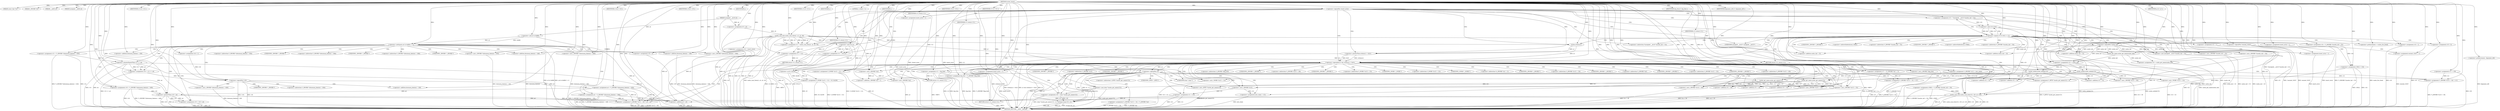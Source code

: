 digraph cache_insert {  
"1000119" [label = "(METHOD,cache_insert)" ]
"1000481" [label = "(METHOD_RETURN,__int64 __fastcall)" ]
"1000120" [label = "(PARAM,const char *a1)" ]
"1000121" [label = "(PARAM,_DWORD *a2)" ]
"1000122" [label = "(PARAM,__int64 a3)" ]
"1000123" [label = "(PARAM,unsigned __int64 a4)" ]
"1000124" [label = "(PARAM,unsigned __int16 a5)" ]
"1000144" [label = "(<operator>.assignment,v9 = a5)" ]
"1000148" [label = "(<operator>.notEquals,(a5 & 0x980) != 0)" ]
"1000149" [label = "(<operator>.and,a5 & 0x980)" ]
"1000154" [label = "(<operator>.assignment,v15 = *(_QWORD *)(dnsmasq_daemon + 456))" ]
"1000157" [label = "(<operator>.cast,(_QWORD *)(dnsmasq_daemon + 456))" ]
"1000159" [label = "(<operator>.addition,dnsmasq_daemon + 456)" ]
"1000163" [label = "(IDENTIFIER,v15,if ( v15 ))" ]
"1000164" [label = "(<operator>.assignment,v16 = v15 >= a4)" ]
"1000166" [label = "(<operator>.greaterEqualsThan,v15 >= a4)" ]
"1000170" [label = "(<operator>.assignment,v16 = 1)" ]
"1000174" [label = "(<operator>.logicalNot,!v16)" ]
"1000176" [label = "(<operator>.assignment,a4 = *(_QWORD *)(dnsmasq_daemon + 456))" ]
"1000179" [label = "(<operator>.cast,(_QWORD *)(dnsmasq_daemon + 456))" ]
"1000181" [label = "(<operator>.addition,dnsmasq_daemon + 456)" ]
"1000184" [label = "(<operator>.assignment,v18 = *(_QWORD *)(dnsmasq_daemon + 448))" ]
"1000187" [label = "(<operator>.cast,(_QWORD *)(dnsmasq_daemon + 448))" ]
"1000189" [label = "(<operator>.addition,dnsmasq_daemon + 448)" ]
"1000193" [label = "(IDENTIFIER,v18,if ( v18 ))" ]
"1000194" [label = "(<operator>.assignment,v19 = v18 > a4)" ]
"1000196" [label = "(<operator>.greaterThan,v18 > a4)" ]
"1000200" [label = "(<operator>.assignment,v19 = 0)" ]
"1000204" [label = "(IDENTIFIER,v19,if ( v19 ))" ]
"1000205" [label = "(<operator>.assignment,a4 = *(_QWORD *)(dnsmasq_daemon + 448))" ]
"1000208" [label = "(<operator>.cast,(_QWORD *)(dnsmasq_daemon + 448))" ]
"1000210" [label = "(<operator>.addition,dnsmasq_daemon + 448)" ]
"1000213" [label = "(<operator>.assignment,v10 = insert_error)" ]
"1000216" [label = "(IDENTIFIER,L,)" ]
"1000218" [label = "(<operator>.logicalNot,!insert_error)" ]
"1000221" [label = "(<operator>.assignment,v12 = cache_scan_free(a1, a2, a3, v9))" ]
"1000223" [label = "(cache_scan_free,cache_scan_free(a1, a2, a3, v9))" ]
"1000228" [label = "(<operator>.assignment,v11 = v12)" ]
"1000232" [label = "(IDENTIFIER,v12,if ( v12 ))" ]
"1000235" [label = "(<operator>.assignment,insert_error = 1)" ]
"1000238" [label = "(IDENTIFIER,L,)" ]
"1000239" [label = "(RETURN,return v11;,return v11;)" ]
"1000240" [label = "(IDENTIFIER,v11,return v11;)" ]
"1000241" [label = "(<operator>.assignment,v21 = v9 & 4)" ]
"1000243" [label = "(<operator>.and,v9 & 4)" ]
"1000247" [label = "(LITERAL,1,while ( 1 ))" ]
"1000249" [label = "(<operator>.assignment,v22 = cache_tail)" ]
"1000253" [label = "(<operator>.logicalNot,!cache_tail)" ]
"1000256" [label = "(<operator>.assignment,insert_error = 1)" ]
"1000259" [label = "(IDENTIFIER,L,)" ]
"1000260" [label = "(<operator>.assignment,v23 = *(unsigned __int16 *)(cache_tail + 52))" ]
"1000263" [label = "(<operator>.cast,(unsigned __int16 *)(cache_tail + 52))" ]
"1000265" [label = "(<operator>.addition,cache_tail + 52)" ]
"1000269" [label = "(<operator>.equals,(v23 & 0xC) == 0)" ]
"1000270" [label = "(<operator>.and,v23 & 0xC)" ]
"1000276" [label = "(IDENTIFIER,v10,if ( v10 ))" ]
"1000279" [label = "(<operator>.logicalNot,!warned_10207)" ]
"1000282" [label = "(<operator>.assignment,warned_10207 = 1)" ]
"1000285" [label = "(<operator>.assignment,insert_error = 1)" ]
"1000288" [label = "(RETURN,return v11;,return v11;)" ]
"1000289" [label = "(IDENTIFIER,v11,return v11;)" ]
"1000291" [label = "(IDENTIFIER,v21,if ( v21 ))" ]
"1000293" [label = "(<operator>.assignment,v24 = *(_QWORD *)(cache_tail + 32))" ]
"1000296" [label = "(<operator>.cast,(_QWORD *)(cache_tail + 32))" ]
"1000298" [label = "(<operator>.addition,cache_tail + 32)" ]
"1000301" [label = "(<operator>.assignment,v29[0] = *(_QWORD *)(cache_tail + 24))" ]
"1000306" [label = "(<operator>.cast,(_QWORD *)(cache_tail + 24))" ]
"1000308" [label = "(<operator>.addition,cache_tail + 24)" ]
"1000311" [label = "(<operator>.assignment,v29[1] = v24)" ]
"1000316" [label = "(<operator>.assignment,v25 = cache_get_name(cache_tail))" ]
"1000318" [label = "(cache_get_name,cache_get_name(cache_tail))" ]
"1000320" [label = "(cache_scan_free,cache_scan_free(v25, v29, a3, v23))" ]
"1000325" [label = "(<operator>.preIncrement,++cache_live_freed)" ]
"1000327" [label = "(<operator>.assignment,v10 = 1)" ]
"1000332" [label = "(<operator>.assignment,v10 = 0)" ]
"1000335" [label = "(<operator>.assignment,v21 = 1)" ]
"1000339" [label = "(<operator>.logicalAnd,a1 && strlen(a1) > 0x31)" ]
"1000341" [label = "(<operator>.greaterThan,strlen(a1) > 0x31)" ]
"1000342" [label = "(strlen,strlen(a1))" ]
"1000346" [label = "(<operator>.assignment,v11 = big_free)" ]
"1000350" [label = "(IDENTIFIER,big_free,if ( big_free ))" ]
"1000352" [label = "(<operator>.assignment,big_free = *(_QWORD *)big_free)" ]
"1000355" [label = "(<operator>.cast,(_QWORD *)big_free)" ]
"1000361" [label = "(<operator>.assignment,insert_error = 1)" ]
"1000364" [label = "(RETURN,return v11;,return v11;)" ]
"1000365" [label = "(IDENTIFIER,v11,return v11;)" ]
"1000366" [label = "(<operator>.assignment,v11 = v28)" ]
"1000370" [label = "(IDENTIFIER,bignames_left,if ( bignames_left ))" ]
"1000371" [label = "(<operator>.preDecrement,--bignames_left)" ]
"1000373" [label = "(cache_unlink,cache_unlink(v22))" ]
"1000375" [label = "(<operator>.assignment,*(_QWORD *)(v22 + 56) = v11)" ]
"1000377" [label = "(<operator>.cast,(_QWORD *)(v22 + 56))" ]
"1000379" [label = "(<operator>.addition,v22 + 56)" ]
"1000383" [label = "(<operator>.assignment,*(_WORD *)(v22 + 52) = v9 | 0x200)" ]
"1000385" [label = "(<operator>.cast,(_WORD *)(v22 + 52))" ]
"1000387" [label = "(<operator>.addition,v22 + 52)" ]
"1000390" [label = "(<operator>.or,v9 | 0x200)" ]
"1000395" [label = "(cache_unlink,cache_unlink(v22))" ]
"1000397" [label = "(<operator>.assignment,*(_WORD *)(v22 + 52) = v9)" ]
"1000399" [label = "(<operator>.cast,(_WORD *)(v22 + 52))" ]
"1000401" [label = "(<operator>.addition,v22 + 52)" ]
"1000406" [label = "(<operator>.logicalNot,!a1)" ]
"1000409" [label = "(<operator>.assignment,*(_BYTE *)cache_get_name(v22) = 0)" ]
"1000411" [label = "(<operator>.cast,(_BYTE *)cache_get_name(v22))" ]
"1000413" [label = "(cache_get_name,cache_get_name(v22))" ]
"1000417" [label = "(<operator>.assignment,v26 = (char *)cache_get_name(v22))" ]
"1000419" [label = "(<operator>.cast,(char *)cache_get_name(v22))" ]
"1000421" [label = "(cache_get_name,cache_get_name(v22))" ]
"1000423" [label = "(strcpy,strcpy(v26, a1))" ]
"1000428" [label = "(IDENTIFIER,a2,if ( a2 ))" ]
"1000430" [label = "(<operator>.assignment,v27 = *((_QWORD *)a2 + 1))" ]
"1000433" [label = "(<operator>.addition,(_QWORD *)a2 + 1)" ]
"1000434" [label = "(<operator>.cast,(_QWORD *)a2)" ]
"1000438" [label = "(<operator>.assignment,*(_QWORD *)(v22 + 24) = *(_QWORD *)a2)" ]
"1000440" [label = "(<operator>.cast,(_QWORD *)(v22 + 24))" ]
"1000442" [label = "(<operator>.addition,v22 + 24)" ]
"1000446" [label = "(<operator>.cast,(_QWORD *)a2)" ]
"1000449" [label = "(<operator>.assignment,*(_QWORD *)(v22 + 32) = v27)" ]
"1000451" [label = "(<operator>.cast,(_QWORD *)(v22 + 32))" ]
"1000453" [label = "(<operator>.addition,v22 + 32)" ]
"1000457" [label = "(<operator>.assignment,*(_QWORD *)(v22 + 40) = a4 + a3)" ]
"1000459" [label = "(<operator>.cast,(_QWORD *)(v22 + 40))" ]
"1000461" [label = "(<operator>.addition,v22 + 40)" ]
"1000464" [label = "(<operator>.addition,a4 + a3)" ]
"1000467" [label = "(<operator>.assignment,*(_QWORD *)v22 = new_chain)" ]
"1000469" [label = "(<operator>.cast,(_QWORD *)v22)" ]
"1000473" [label = "(<operator>.assignment,new_chain = v22)" ]
"1000476" [label = "(<operator>.assignment,v11 = v22)" ]
"1000479" [label = "(RETURN,return v11;,return v11;)" ]
"1000480" [label = "(IDENTIFIER,v11,return v11;)" ]
"1000156" [label = "(<operator>.indirection,*(_QWORD *)(dnsmasq_daemon + 456))" ]
"1000158" [label = "(UNKNOWN,_QWORD *,_QWORD *)" ]
"1000178" [label = "(<operator>.indirection,*(_QWORD *)(dnsmasq_daemon + 456))" ]
"1000180" [label = "(UNKNOWN,_QWORD *,_QWORD *)" ]
"1000186" [label = "(<operator>.indirection,*(_QWORD *)(dnsmasq_daemon + 448))" ]
"1000188" [label = "(UNKNOWN,_QWORD *,_QWORD *)" ]
"1000207" [label = "(<operator>.indirection,*(_QWORD *)(dnsmasq_daemon + 448))" ]
"1000209" [label = "(UNKNOWN,_QWORD *,_QWORD *)" ]
"1000262" [label = "(<operator>.indirection,*(unsigned __int16 *)(cache_tail + 52))" ]
"1000264" [label = "(UNKNOWN,unsigned __int16 *,unsigned __int16 *)" ]
"1000295" [label = "(<operator>.indirection,*(_QWORD *)(cache_tail + 32))" ]
"1000297" [label = "(UNKNOWN,_QWORD *,_QWORD *)" ]
"1000302" [label = "(<operator>.indirectIndexAccess,v29[0])" ]
"1000305" [label = "(<operator>.indirection,*(_QWORD *)(cache_tail + 24))" ]
"1000307" [label = "(UNKNOWN,_QWORD *,_QWORD *)" ]
"1000312" [label = "(<operator>.indirectIndexAccess,v29[1])" ]
"1000354" [label = "(<operator>.indirection,*(_QWORD *)big_free)" ]
"1000356" [label = "(UNKNOWN,_QWORD *,_QWORD *)" ]
"1000376" [label = "(<operator>.indirection,*(_QWORD *)(v22 + 56))" ]
"1000378" [label = "(UNKNOWN,_QWORD *,_QWORD *)" ]
"1000384" [label = "(<operator>.indirection,*(_WORD *)(v22 + 52))" ]
"1000386" [label = "(UNKNOWN,_WORD *,_WORD *)" ]
"1000398" [label = "(<operator>.indirection,*(_WORD *)(v22 + 52))" ]
"1000400" [label = "(UNKNOWN,_WORD *,_WORD *)" ]
"1000410" [label = "(<operator>.indirection,*(_BYTE *)cache_get_name(v22))" ]
"1000412" [label = "(UNKNOWN,_BYTE *,_BYTE *)" ]
"1000420" [label = "(UNKNOWN,char *,char *)" ]
"1000432" [label = "(<operator>.indirection,*((_QWORD *)a2 + 1))" ]
"1000435" [label = "(UNKNOWN,_QWORD *,_QWORD *)" ]
"1000439" [label = "(<operator>.indirection,*(_QWORD *)(v22 + 24))" ]
"1000441" [label = "(UNKNOWN,_QWORD *,_QWORD *)" ]
"1000445" [label = "(<operator>.indirection,*(_QWORD *)a2)" ]
"1000447" [label = "(UNKNOWN,_QWORD *,_QWORD *)" ]
"1000450" [label = "(<operator>.indirection,*(_QWORD *)(v22 + 32))" ]
"1000452" [label = "(UNKNOWN,_QWORD *,_QWORD *)" ]
"1000458" [label = "(<operator>.indirection,*(_QWORD *)(v22 + 40))" ]
"1000460" [label = "(UNKNOWN,_QWORD *,_QWORD *)" ]
"1000468" [label = "(<operator>.indirection,*(_QWORD *)v22)" ]
"1000470" [label = "(UNKNOWN,_QWORD *,_QWORD *)" ]
  "1000479" -> "1000481"  [ label = "DDG: <RET>"] 
  "1000364" -> "1000481"  [ label = "DDG: <RET>"] 
  "1000288" -> "1000481"  [ label = "DDG: <RET>"] 
  "1000239" -> "1000481"  [ label = "DDG: <RET>"] 
  "1000332" -> "1000481"  [ label = "DDG: v10"] 
  "1000457" -> "1000481"  [ label = "DDG: a4 + a3"] 
  "1000179" -> "1000481"  [ label = "DDG: dnsmasq_daemon + 456"] 
  "1000166" -> "1000481"  [ label = "DDG: v15"] 
  "1000476" -> "1000481"  [ label = "DDG: v11"] 
  "1000241" -> "1000481"  [ label = "DDG: v9 & 4"] 
  "1000218" -> "1000481"  [ label = "DDG: !insert_error"] 
  "1000423" -> "1000481"  [ label = "DDG: v26"] 
  "1000341" -> "1000481"  [ label = "DDG: strlen(a1)"] 
  "1000438" -> "1000481"  [ label = "DDG: *(_QWORD *)a2"] 
  "1000293" -> "1000481"  [ label = "DDG: *(_QWORD *)(cache_tail + 32)"] 
  "1000346" -> "1000481"  [ label = "DDG: big_free"] 
  "1000406" -> "1000481"  [ label = "DDG: a1"] 
  "1000320" -> "1000481"  [ label = "DDG: v29"] 
  "1000438" -> "1000481"  [ label = "DDG: *(_QWORD *)(v22 + 24)"] 
  "1000221" -> "1000481"  [ label = "DDG: cache_scan_free(a1, a2, a3, v9)"] 
  "1000476" -> "1000481"  [ label = "DDG: v22"] 
  "1000187" -> "1000481"  [ label = "DDG: dnsmasq_daemon + 448"] 
  "1000164" -> "1000481"  [ label = "DDG: v15 >= a4"] 
  "1000243" -> "1000481"  [ label = "DDG: v9"] 
  "1000352" -> "1000481"  [ label = "DDG: big_free"] 
  "1000318" -> "1000481"  [ label = "DDG: cache_tail"] 
  "1000174" -> "1000481"  [ label = "DDG: !v16"] 
  "1000320" -> "1000481"  [ label = "DDG: v25"] 
  "1000269" -> "1000481"  [ label = "DDG: (v23 & 0xC) == 0"] 
  "1000124" -> "1000481"  [ label = "DDG: a5"] 
  "1000467" -> "1000481"  [ label = "DDG: *(_QWORD *)v22"] 
  "1000263" -> "1000481"  [ label = "DDG: cache_tail + 52"] 
  "1000306" -> "1000481"  [ label = "DDG: cache_tail + 24"] 
  "1000176" -> "1000481"  [ label = "DDG: *(_QWORD *)(dnsmasq_daemon + 456)"] 
  "1000228" -> "1000481"  [ label = "DDG: v12"] 
  "1000210" -> "1000481"  [ label = "DDG: dnsmasq_daemon"] 
  "1000320" -> "1000481"  [ label = "DDG: a3"] 
  "1000399" -> "1000481"  [ label = "DDG: v22 + 52"] 
  "1000228" -> "1000481"  [ label = "DDG: v11"] 
  "1000406" -> "1000481"  [ label = "DDG: !a1"] 
  "1000446" -> "1000481"  [ label = "DDG: a2"] 
  "1000282" -> "1000481"  [ label = "DDG: warned_10207"] 
  "1000296" -> "1000481"  [ label = "DDG: cache_tail + 32"] 
  "1000375" -> "1000481"  [ label = "DDG: *(_QWORD *)(v22 + 56)"] 
  "1000320" -> "1000481"  [ label = "DDG: cache_scan_free(v25, v29, a3, v23)"] 
  "1000383" -> "1000481"  [ label = "DDG: *(_WORD *)(v22 + 52)"] 
  "1000440" -> "1000481"  [ label = "DDG: v22 + 24"] 
  "1000390" -> "1000481"  [ label = "DDG: v9"] 
  "1000464" -> "1000481"  [ label = "DDG: a4"] 
  "1000213" -> "1000481"  [ label = "DDG: v10"] 
  "1000269" -> "1000481"  [ label = "DDG: v23 & 0xC"] 
  "1000265" -> "1000481"  [ label = "DDG: cache_tail"] 
  "1000223" -> "1000481"  [ label = "DDG: v9"] 
  "1000223" -> "1000481"  [ label = "DDG: a3"] 
  "1000301" -> "1000481"  [ label = "DDG: v29[0]"] 
  "1000249" -> "1000481"  [ label = "DDG: v22"] 
  "1000385" -> "1000481"  [ label = "DDG: v22 + 52"] 
  "1000366" -> "1000481"  [ label = "DDG: v28"] 
  "1000339" -> "1000481"  [ label = "DDG: strlen(a1) > 0x31"] 
  "1000223" -> "1000481"  [ label = "DDG: a1"] 
  "1000149" -> "1000481"  [ label = "DDG: a5"] 
  "1000148" -> "1000481"  [ label = "DDG: a5 & 0x980"] 
  "1000451" -> "1000481"  [ label = "DDG: v22 + 32"] 
  "1000148" -> "1000481"  [ label = "DDG: (a5 & 0x980) != 0"] 
  "1000253" -> "1000481"  [ label = "DDG: !cache_tail"] 
  "1000235" -> "1000481"  [ label = "DDG: insert_error"] 
  "1000154" -> "1000481"  [ label = "DDG: v15"] 
  "1000417" -> "1000481"  [ label = "DDG: (char *)cache_get_name(v22)"] 
  "1000189" -> "1000481"  [ label = "DDG: dnsmasq_daemon"] 
  "1000409" -> "1000481"  [ label = "DDG: *(_BYTE *)cache_get_name(v22)"] 
  "1000270" -> "1000481"  [ label = "DDG: v23"] 
  "1000449" -> "1000481"  [ label = "DDG: *(_QWORD *)(v22 + 32)"] 
  "1000157" -> "1000481"  [ label = "DDG: dnsmasq_daemon + 456"] 
  "1000395" -> "1000481"  [ label = "DDG: cache_unlink(v22)"] 
  "1000184" -> "1000481"  [ label = "DDG: v18"] 
  "1000205" -> "1000481"  [ label = "DDG: *(_QWORD *)(dnsmasq_daemon + 448)"] 
  "1000279" -> "1000481"  [ label = "DDG: !warned_10207"] 
  "1000423" -> "1000481"  [ label = "DDG: a1"] 
  "1000377" -> "1000481"  [ label = "DDG: v22 + 56"] 
  "1000223" -> "1000481"  [ label = "DDG: a2"] 
  "1000285" -> "1000481"  [ label = "DDG: insert_error"] 
  "1000196" -> "1000481"  [ label = "DDG: a4"] 
  "1000371" -> "1000481"  [ label = "DDG: bignames_left"] 
  "1000256" -> "1000481"  [ label = "DDG: insert_error"] 
  "1000311" -> "1000481"  [ label = "DDG: v24"] 
  "1000397" -> "1000481"  [ label = "DDG: *(_WORD *)(v22 + 52)"] 
  "1000397" -> "1000481"  [ label = "DDG: v9"] 
  "1000423" -> "1000481"  [ label = "DDG: strcpy(v26, a1)"] 
  "1000279" -> "1000481"  [ label = "DDG: warned_10207"] 
  "1000154" -> "1000481"  [ label = "DDG: *(_QWORD *)(dnsmasq_daemon + 456)"] 
  "1000327" -> "1000481"  [ label = "DDG: v10"] 
  "1000335" -> "1000481"  [ label = "DDG: v21"] 
  "1000200" -> "1000481"  [ label = "DDG: v19"] 
  "1000205" -> "1000481"  [ label = "DDG: a4"] 
  "1000176" -> "1000481"  [ label = "DDG: a4"] 
  "1000241" -> "1000481"  [ label = "DDG: v21"] 
  "1000430" -> "1000481"  [ label = "DDG: *((_QWORD *)a2 + 1)"] 
  "1000194" -> "1000481"  [ label = "DDG: v18 > a4"] 
  "1000339" -> "1000481"  [ label = "DDG: a1 && strlen(a1) > 0x31"] 
  "1000352" -> "1000481"  [ label = "DDG: *(_QWORD *)big_free"] 
  "1000346" -> "1000481"  [ label = "DDG: v11"] 
  "1000144" -> "1000481"  [ label = "DDG: v9"] 
  "1000208" -> "1000481"  [ label = "DDG: dnsmasq_daemon + 448"] 
  "1000301" -> "1000481"  [ label = "DDG: *(_QWORD *)(cache_tail + 24)"] 
  "1000419" -> "1000481"  [ label = "DDG: cache_get_name(v22)"] 
  "1000339" -> "1000481"  [ label = "DDG: a1"] 
  "1000194" -> "1000481"  [ label = "DDG: v19"] 
  "1000316" -> "1000481"  [ label = "DDG: cache_get_name(cache_tail)"] 
  "1000411" -> "1000481"  [ label = "DDG: cache_get_name(v22)"] 
  "1000473" -> "1000481"  [ label = "DDG: new_chain"] 
  "1000464" -> "1000481"  [ label = "DDG: a3"] 
  "1000325" -> "1000481"  [ label = "DDG: cache_live_freed"] 
  "1000373" -> "1000481"  [ label = "DDG: cache_unlink(v22)"] 
  "1000196" -> "1000481"  [ label = "DDG: v18"] 
  "1000459" -> "1000481"  [ label = "DDG: v22 + 40"] 
  "1000174" -> "1000481"  [ label = "DDG: v16"] 
  "1000260" -> "1000481"  [ label = "DDG: *(unsigned __int16 *)(cache_tail + 52)"] 
  "1000320" -> "1000481"  [ label = "DDG: v23"] 
  "1000457" -> "1000481"  [ label = "DDG: *(_QWORD *)(v22 + 40)"] 
  "1000449" -> "1000481"  [ label = "DDG: v27"] 
  "1000311" -> "1000481"  [ label = "DDG: v29[1]"] 
  "1000166" -> "1000481"  [ label = "DDG: a4"] 
  "1000361" -> "1000481"  [ label = "DDG: insert_error"] 
  "1000383" -> "1000481"  [ label = "DDG: v9 | 0x200"] 
  "1000218" -> "1000481"  [ label = "DDG: insert_error"] 
  "1000184" -> "1000481"  [ label = "DDG: *(_QWORD *)(dnsmasq_daemon + 448)"] 
  "1000119" -> "1000120"  [ label = "DDG: "] 
  "1000119" -> "1000121"  [ label = "DDG: "] 
  "1000119" -> "1000122"  [ label = "DDG: "] 
  "1000119" -> "1000123"  [ label = "DDG: "] 
  "1000119" -> "1000124"  [ label = "DDG: "] 
  "1000124" -> "1000144"  [ label = "DDG: a5"] 
  "1000119" -> "1000144"  [ label = "DDG: "] 
  "1000149" -> "1000148"  [ label = "DDG: a5"] 
  "1000149" -> "1000148"  [ label = "DDG: 0x980"] 
  "1000124" -> "1000149"  [ label = "DDG: a5"] 
  "1000119" -> "1000149"  [ label = "DDG: "] 
  "1000119" -> "1000148"  [ label = "DDG: "] 
  "1000119" -> "1000154"  [ label = "DDG: "] 
  "1000119" -> "1000157"  [ label = "DDG: "] 
  "1000119" -> "1000159"  [ label = "DDG: "] 
  "1000119" -> "1000163"  [ label = "DDG: "] 
  "1000166" -> "1000164"  [ label = "DDG: v15"] 
  "1000166" -> "1000164"  [ label = "DDG: a4"] 
  "1000119" -> "1000164"  [ label = "DDG: "] 
  "1000154" -> "1000166"  [ label = "DDG: v15"] 
  "1000119" -> "1000166"  [ label = "DDG: "] 
  "1000119" -> "1000170"  [ label = "DDG: "] 
  "1000170" -> "1000174"  [ label = "DDG: v16"] 
  "1000164" -> "1000174"  [ label = "DDG: v16"] 
  "1000119" -> "1000174"  [ label = "DDG: "] 
  "1000119" -> "1000176"  [ label = "DDG: "] 
  "1000119" -> "1000179"  [ label = "DDG: "] 
  "1000119" -> "1000181"  [ label = "DDG: "] 
  "1000119" -> "1000184"  [ label = "DDG: "] 
  "1000119" -> "1000187"  [ label = "DDG: "] 
  "1000119" -> "1000189"  [ label = "DDG: "] 
  "1000119" -> "1000193"  [ label = "DDG: "] 
  "1000196" -> "1000194"  [ label = "DDG: v18"] 
  "1000196" -> "1000194"  [ label = "DDG: a4"] 
  "1000119" -> "1000194"  [ label = "DDG: "] 
  "1000184" -> "1000196"  [ label = "DDG: v18"] 
  "1000119" -> "1000196"  [ label = "DDG: "] 
  "1000176" -> "1000196"  [ label = "DDG: a4"] 
  "1000166" -> "1000196"  [ label = "DDG: a4"] 
  "1000119" -> "1000200"  [ label = "DDG: "] 
  "1000119" -> "1000204"  [ label = "DDG: "] 
  "1000119" -> "1000205"  [ label = "DDG: "] 
  "1000119" -> "1000208"  [ label = "DDG: "] 
  "1000119" -> "1000210"  [ label = "DDG: "] 
  "1000119" -> "1000213"  [ label = "DDG: "] 
  "1000119" -> "1000216"  [ label = "DDG: "] 
  "1000119" -> "1000218"  [ label = "DDG: "] 
  "1000223" -> "1000221"  [ label = "DDG: a1"] 
  "1000223" -> "1000221"  [ label = "DDG: a2"] 
  "1000223" -> "1000221"  [ label = "DDG: a3"] 
  "1000223" -> "1000221"  [ label = "DDG: v9"] 
  "1000119" -> "1000221"  [ label = "DDG: "] 
  "1000119" -> "1000223"  [ label = "DDG: "] 
  "1000144" -> "1000223"  [ label = "DDG: v9"] 
  "1000221" -> "1000228"  [ label = "DDG: v12"] 
  "1000119" -> "1000228"  [ label = "DDG: "] 
  "1000119" -> "1000232"  [ label = "DDG: "] 
  "1000119" -> "1000235"  [ label = "DDG: "] 
  "1000119" -> "1000238"  [ label = "DDG: "] 
  "1000240" -> "1000239"  [ label = "DDG: v11"] 
  "1000228" -> "1000239"  [ label = "DDG: v11"] 
  "1000119" -> "1000240"  [ label = "DDG: "] 
  "1000243" -> "1000241"  [ label = "DDG: v9"] 
  "1000243" -> "1000241"  [ label = "DDG: 4"] 
  "1000119" -> "1000241"  [ label = "DDG: "] 
  "1000223" -> "1000243"  [ label = "DDG: v9"] 
  "1000119" -> "1000243"  [ label = "DDG: "] 
  "1000119" -> "1000247"  [ label = "DDG: "] 
  "1000318" -> "1000249"  [ label = "DDG: cache_tail"] 
  "1000119" -> "1000249"  [ label = "DDG: "] 
  "1000253" -> "1000249"  [ label = "DDG: cache_tail"] 
  "1000119" -> "1000253"  [ label = "DDG: "] 
  "1000318" -> "1000253"  [ label = "DDG: cache_tail"] 
  "1000119" -> "1000256"  [ label = "DDG: "] 
  "1000119" -> "1000259"  [ label = "DDG: "] 
  "1000119" -> "1000260"  [ label = "DDG: "] 
  "1000253" -> "1000263"  [ label = "DDG: cache_tail"] 
  "1000119" -> "1000263"  [ label = "DDG: "] 
  "1000253" -> "1000265"  [ label = "DDG: cache_tail"] 
  "1000119" -> "1000265"  [ label = "DDG: "] 
  "1000270" -> "1000269"  [ label = "DDG: v23"] 
  "1000270" -> "1000269"  [ label = "DDG: 0xC"] 
  "1000260" -> "1000270"  [ label = "DDG: v23"] 
  "1000119" -> "1000270"  [ label = "DDG: "] 
  "1000119" -> "1000269"  [ label = "DDG: "] 
  "1000119" -> "1000276"  [ label = "DDG: "] 
  "1000119" -> "1000279"  [ label = "DDG: "] 
  "1000119" -> "1000282"  [ label = "DDG: "] 
  "1000119" -> "1000285"  [ label = "DDG: "] 
  "1000289" -> "1000288"  [ label = "DDG: v11"] 
  "1000228" -> "1000288"  [ label = "DDG: v11"] 
  "1000119" -> "1000289"  [ label = "DDG: "] 
  "1000119" -> "1000291"  [ label = "DDG: "] 
  "1000119" -> "1000293"  [ label = "DDG: "] 
  "1000119" -> "1000296"  [ label = "DDG: "] 
  "1000253" -> "1000296"  [ label = "DDG: cache_tail"] 
  "1000119" -> "1000298"  [ label = "DDG: "] 
  "1000253" -> "1000298"  [ label = "DDG: cache_tail"] 
  "1000119" -> "1000306"  [ label = "DDG: "] 
  "1000253" -> "1000306"  [ label = "DDG: cache_tail"] 
  "1000119" -> "1000308"  [ label = "DDG: "] 
  "1000253" -> "1000308"  [ label = "DDG: cache_tail"] 
  "1000293" -> "1000311"  [ label = "DDG: v24"] 
  "1000119" -> "1000311"  [ label = "DDG: "] 
  "1000318" -> "1000316"  [ label = "DDG: cache_tail"] 
  "1000119" -> "1000316"  [ label = "DDG: "] 
  "1000119" -> "1000318"  [ label = "DDG: "] 
  "1000253" -> "1000318"  [ label = "DDG: cache_tail"] 
  "1000316" -> "1000320"  [ label = "DDG: v25"] 
  "1000119" -> "1000320"  [ label = "DDG: "] 
  "1000301" -> "1000320"  [ label = "DDG: v29[0]"] 
  "1000311" -> "1000320"  [ label = "DDG: v29[1]"] 
  "1000223" -> "1000320"  [ label = "DDG: a3"] 
  "1000270" -> "1000320"  [ label = "DDG: v23"] 
  "1000119" -> "1000325"  [ label = "DDG: "] 
  "1000119" -> "1000327"  [ label = "DDG: "] 
  "1000119" -> "1000332"  [ label = "DDG: "] 
  "1000119" -> "1000335"  [ label = "DDG: "] 
  "1000223" -> "1000339"  [ label = "DDG: a1"] 
  "1000342" -> "1000339"  [ label = "DDG: a1"] 
  "1000119" -> "1000339"  [ label = "DDG: "] 
  "1000341" -> "1000339"  [ label = "DDG: strlen(a1)"] 
  "1000341" -> "1000339"  [ label = "DDG: 0x31"] 
  "1000342" -> "1000341"  [ label = "DDG: a1"] 
  "1000223" -> "1000342"  [ label = "DDG: a1"] 
  "1000119" -> "1000342"  [ label = "DDG: "] 
  "1000119" -> "1000341"  [ label = "DDG: "] 
  "1000119" -> "1000346"  [ label = "DDG: "] 
  "1000119" -> "1000350"  [ label = "DDG: "] 
  "1000119" -> "1000352"  [ label = "DDG: "] 
  "1000119" -> "1000355"  [ label = "DDG: "] 
  "1000119" -> "1000361"  [ label = "DDG: "] 
  "1000365" -> "1000364"  [ label = "DDG: v11"] 
  "1000346" -> "1000364"  [ label = "DDG: v11"] 
  "1000119" -> "1000365"  [ label = "DDG: "] 
  "1000119" -> "1000366"  [ label = "DDG: "] 
  "1000119" -> "1000370"  [ label = "DDG: "] 
  "1000119" -> "1000371"  [ label = "DDG: "] 
  "1000249" -> "1000373"  [ label = "DDG: v22"] 
  "1000119" -> "1000373"  [ label = "DDG: "] 
  "1000366" -> "1000375"  [ label = "DDG: v11"] 
  "1000346" -> "1000375"  [ label = "DDG: v11"] 
  "1000119" -> "1000375"  [ label = "DDG: "] 
  "1000373" -> "1000377"  [ label = "DDG: v22"] 
  "1000119" -> "1000377"  [ label = "DDG: "] 
  "1000373" -> "1000379"  [ label = "DDG: v22"] 
  "1000119" -> "1000379"  [ label = "DDG: "] 
  "1000390" -> "1000383"  [ label = "DDG: v9"] 
  "1000390" -> "1000383"  [ label = "DDG: 0x200"] 
  "1000119" -> "1000385"  [ label = "DDG: "] 
  "1000373" -> "1000385"  [ label = "DDG: v22"] 
  "1000119" -> "1000387"  [ label = "DDG: "] 
  "1000373" -> "1000387"  [ label = "DDG: v22"] 
  "1000243" -> "1000390"  [ label = "DDG: v9"] 
  "1000119" -> "1000390"  [ label = "DDG: "] 
  "1000249" -> "1000395"  [ label = "DDG: v22"] 
  "1000119" -> "1000395"  [ label = "DDG: "] 
  "1000243" -> "1000397"  [ label = "DDG: v9"] 
  "1000119" -> "1000397"  [ label = "DDG: "] 
  "1000395" -> "1000399"  [ label = "DDG: v22"] 
  "1000119" -> "1000399"  [ label = "DDG: "] 
  "1000395" -> "1000401"  [ label = "DDG: v22"] 
  "1000119" -> "1000401"  [ label = "DDG: "] 
  "1000339" -> "1000406"  [ label = "DDG: a1"] 
  "1000119" -> "1000406"  [ label = "DDG: "] 
  "1000119" -> "1000409"  [ label = "DDG: "] 
  "1000413" -> "1000411"  [ label = "DDG: v22"] 
  "1000119" -> "1000413"  [ label = "DDG: "] 
  "1000395" -> "1000413"  [ label = "DDG: v22"] 
  "1000419" -> "1000417"  [ label = "DDG: cache_get_name(v22)"] 
  "1000119" -> "1000417"  [ label = "DDG: "] 
  "1000421" -> "1000419"  [ label = "DDG: v22"] 
  "1000119" -> "1000421"  [ label = "DDG: "] 
  "1000395" -> "1000421"  [ label = "DDG: v22"] 
  "1000373" -> "1000421"  [ label = "DDG: v22"] 
  "1000417" -> "1000423"  [ label = "DDG: v26"] 
  "1000119" -> "1000423"  [ label = "DDG: "] 
  "1000406" -> "1000423"  [ label = "DDG: a1"] 
  "1000339" -> "1000423"  [ label = "DDG: a1"] 
  "1000119" -> "1000428"  [ label = "DDG: "] 
  "1000119" -> "1000430"  [ label = "DDG: "] 
  "1000434" -> "1000433"  [ label = "DDG: a2"] 
  "1000223" -> "1000434"  [ label = "DDG: a2"] 
  "1000119" -> "1000434"  [ label = "DDG: "] 
  "1000119" -> "1000433"  [ label = "DDG: "] 
  "1000421" -> "1000440"  [ label = "DDG: v22"] 
  "1000413" -> "1000440"  [ label = "DDG: v22"] 
  "1000119" -> "1000440"  [ label = "DDG: "] 
  "1000421" -> "1000442"  [ label = "DDG: v22"] 
  "1000413" -> "1000442"  [ label = "DDG: v22"] 
  "1000119" -> "1000442"  [ label = "DDG: "] 
  "1000434" -> "1000446"  [ label = "DDG: a2"] 
  "1000119" -> "1000446"  [ label = "DDG: "] 
  "1000430" -> "1000449"  [ label = "DDG: v27"] 
  "1000119" -> "1000449"  [ label = "DDG: "] 
  "1000119" -> "1000451"  [ label = "DDG: "] 
  "1000421" -> "1000451"  [ label = "DDG: v22"] 
  "1000413" -> "1000451"  [ label = "DDG: v22"] 
  "1000119" -> "1000453"  [ label = "DDG: "] 
  "1000421" -> "1000453"  [ label = "DDG: v22"] 
  "1000413" -> "1000453"  [ label = "DDG: v22"] 
  "1000196" -> "1000457"  [ label = "DDG: a4"] 
  "1000205" -> "1000457"  [ label = "DDG: a4"] 
  "1000176" -> "1000457"  [ label = "DDG: a4"] 
  "1000166" -> "1000457"  [ label = "DDG: a4"] 
  "1000119" -> "1000457"  [ label = "DDG: "] 
  "1000320" -> "1000457"  [ label = "DDG: a3"] 
  "1000223" -> "1000457"  [ label = "DDG: a3"] 
  "1000421" -> "1000459"  [ label = "DDG: v22"] 
  "1000413" -> "1000459"  [ label = "DDG: v22"] 
  "1000119" -> "1000459"  [ label = "DDG: "] 
  "1000421" -> "1000461"  [ label = "DDG: v22"] 
  "1000413" -> "1000461"  [ label = "DDG: v22"] 
  "1000119" -> "1000461"  [ label = "DDG: "] 
  "1000196" -> "1000464"  [ label = "DDG: a4"] 
  "1000205" -> "1000464"  [ label = "DDG: a4"] 
  "1000176" -> "1000464"  [ label = "DDG: a4"] 
  "1000166" -> "1000464"  [ label = "DDG: a4"] 
  "1000119" -> "1000464"  [ label = "DDG: "] 
  "1000320" -> "1000464"  [ label = "DDG: a3"] 
  "1000223" -> "1000464"  [ label = "DDG: a3"] 
  "1000119" -> "1000467"  [ label = "DDG: "] 
  "1000119" -> "1000469"  [ label = "DDG: "] 
  "1000421" -> "1000469"  [ label = "DDG: v22"] 
  "1000413" -> "1000469"  [ label = "DDG: v22"] 
  "1000469" -> "1000473"  [ label = "DDG: v22"] 
  "1000119" -> "1000473"  [ label = "DDG: "] 
  "1000119" -> "1000476"  [ label = "DDG: "] 
  "1000469" -> "1000476"  [ label = "DDG: v22"] 
  "1000480" -> "1000479"  [ label = "DDG: v11"] 
  "1000476" -> "1000479"  [ label = "DDG: v11"] 
  "1000119" -> "1000480"  [ label = "DDG: "] 
  "1000148" -> "1000159"  [ label = "CDG: "] 
  "1000148" -> "1000158"  [ label = "CDG: "] 
  "1000148" -> "1000157"  [ label = "CDG: "] 
  "1000148" -> "1000156"  [ label = "CDG: "] 
  "1000148" -> "1000154"  [ label = "CDG: "] 
  "1000148" -> "1000174"  [ label = "CDG: "] 
  "1000148" -> "1000189"  [ label = "CDG: "] 
  "1000148" -> "1000188"  [ label = "CDG: "] 
  "1000148" -> "1000187"  [ label = "CDG: "] 
  "1000148" -> "1000186"  [ label = "CDG: "] 
  "1000148" -> "1000184"  [ label = "CDG: "] 
  "1000148" -> "1000170"  [ label = "CDG: "] 
  "1000148" -> "1000166"  [ label = "CDG: "] 
  "1000148" -> "1000164"  [ label = "CDG: "] 
  "1000148" -> "1000208"  [ label = "CDG: "] 
  "1000148" -> "1000207"  [ label = "CDG: "] 
  "1000148" -> "1000205"  [ label = "CDG: "] 
  "1000148" -> "1000210"  [ label = "CDG: "] 
  "1000148" -> "1000209"  [ label = "CDG: "] 
  "1000148" -> "1000200"  [ label = "CDG: "] 
  "1000148" -> "1000196"  [ label = "CDG: "] 
  "1000148" -> "1000194"  [ label = "CDG: "] 
  "1000174" -> "1000176"  [ label = "CDG: "] 
  "1000174" -> "1000181"  [ label = "CDG: "] 
  "1000174" -> "1000180"  [ label = "CDG: "] 
  "1000174" -> "1000179"  [ label = "CDG: "] 
  "1000174" -> "1000178"  [ label = "CDG: "] 
  "1000218" -> "1000479"  [ label = "CDG: "] 
  "1000218" -> "1000223"  [ label = "CDG: "] 
  "1000218" -> "1000221"  [ label = "CDG: "] 
  "1000218" -> "1000228"  [ label = "CDG: "] 
  "1000218" -> "1000239"  [ label = "CDG: "] 
  "1000218" -> "1000235"  [ label = "CDG: "] 
  "1000218" -> "1000243"  [ label = "CDG: "] 
  "1000218" -> "1000241"  [ label = "CDG: "] 
  "1000218" -> "1000253"  [ label = "CDG: "] 
  "1000218" -> "1000249"  [ label = "CDG: "] 
  "1000218" -> "1000270"  [ label = "CDG: "] 
  "1000218" -> "1000269"  [ label = "CDG: "] 
  "1000218" -> "1000265"  [ label = "CDG: "] 
  "1000218" -> "1000264"  [ label = "CDG: "] 
  "1000218" -> "1000263"  [ label = "CDG: "] 
  "1000218" -> "1000262"  [ label = "CDG: "] 
  "1000218" -> "1000260"  [ label = "CDG: "] 
  "1000218" -> "1000339"  [ label = "CDG: "] 
  "1000218" -> "1000342"  [ label = "CDG: "] 
  "1000218" -> "1000341"  [ label = "CDG: "] 
  "1000253" -> "1000256"  [ label = "CDG: "] 
  "1000269" -> "1000339"  [ label = "CDG: "] 
  "1000269" -> "1000288"  [ label = "CDG: "] 
  "1000269" -> "1000285"  [ label = "CDG: "] 
  "1000269" -> "1000279"  [ label = "CDG: "] 
  "1000269" -> "1000253"  [ label = "CDG: "] 
  "1000269" -> "1000249"  [ label = "CDG: "] 
  "1000269" -> "1000270"  [ label = "CDG: "] 
  "1000269" -> "1000269"  [ label = "CDG: "] 
  "1000269" -> "1000265"  [ label = "CDG: "] 
  "1000269" -> "1000264"  [ label = "CDG: "] 
  "1000269" -> "1000263"  [ label = "CDG: "] 
  "1000269" -> "1000262"  [ label = "CDG: "] 
  "1000269" -> "1000260"  [ label = "CDG: "] 
  "1000269" -> "1000342"  [ label = "CDG: "] 
  "1000269" -> "1000341"  [ label = "CDG: "] 
  "1000269" -> "1000302"  [ label = "CDG: "] 
  "1000269" -> "1000301"  [ label = "CDG: "] 
  "1000269" -> "1000298"  [ label = "CDG: "] 
  "1000269" -> "1000297"  [ label = "CDG: "] 
  "1000269" -> "1000296"  [ label = "CDG: "] 
  "1000269" -> "1000295"  [ label = "CDG: "] 
  "1000269" -> "1000293"  [ label = "CDG: "] 
  "1000269" -> "1000320"  [ label = "CDG: "] 
  "1000269" -> "1000318"  [ label = "CDG: "] 
  "1000269" -> "1000316"  [ label = "CDG: "] 
  "1000269" -> "1000312"  [ label = "CDG: "] 
  "1000269" -> "1000311"  [ label = "CDG: "] 
  "1000269" -> "1000308"  [ label = "CDG: "] 
  "1000269" -> "1000307"  [ label = "CDG: "] 
  "1000269" -> "1000306"  [ label = "CDG: "] 
  "1000269" -> "1000305"  [ label = "CDG: "] 
  "1000269" -> "1000335"  [ label = "CDG: "] 
  "1000269" -> "1000332"  [ label = "CDG: "] 
  "1000269" -> "1000327"  [ label = "CDG: "] 
  "1000269" -> "1000325"  [ label = "CDG: "] 
  "1000279" -> "1000282"  [ label = "CDG: "] 
  "1000339" -> "1000464"  [ label = "CDG: "] 
  "1000339" -> "1000461"  [ label = "CDG: "] 
  "1000339" -> "1000460"  [ label = "CDG: "] 
  "1000339" -> "1000459"  [ label = "CDG: "] 
  "1000339" -> "1000458"  [ label = "CDG: "] 
  "1000339" -> "1000457"  [ label = "CDG: "] 
  "1000339" -> "1000479"  [ label = "CDG: "] 
  "1000339" -> "1000476"  [ label = "CDG: "] 
  "1000339" -> "1000473"  [ label = "CDG: "] 
  "1000339" -> "1000470"  [ label = "CDG: "] 
  "1000339" -> "1000469"  [ label = "CDG: "] 
  "1000339" -> "1000468"  [ label = "CDG: "] 
  "1000339" -> "1000467"  [ label = "CDG: "] 
  "1000339" -> "1000346"  [ label = "CDG: "] 
  "1000339" -> "1000400"  [ label = "CDG: "] 
  "1000339" -> "1000399"  [ label = "CDG: "] 
  "1000339" -> "1000398"  [ label = "CDG: "] 
  "1000339" -> "1000397"  [ label = "CDG: "] 
  "1000339" -> "1000395"  [ label = "CDG: "] 
  "1000339" -> "1000406"  [ label = "CDG: "] 
  "1000339" -> "1000401"  [ label = "CDG: "] 
  "1000339" -> "1000432"  [ label = "CDG: "] 
  "1000339" -> "1000430"  [ label = "CDG: "] 
  "1000339" -> "1000447"  [ label = "CDG: "] 
  "1000339" -> "1000446"  [ label = "CDG: "] 
  "1000339" -> "1000445"  [ label = "CDG: "] 
  "1000339" -> "1000442"  [ label = "CDG: "] 
  "1000339" -> "1000441"  [ label = "CDG: "] 
  "1000339" -> "1000440"  [ label = "CDG: "] 
  "1000339" -> "1000439"  [ label = "CDG: "] 
  "1000339" -> "1000438"  [ label = "CDG: "] 
  "1000339" -> "1000435"  [ label = "CDG: "] 
  "1000339" -> "1000434"  [ label = "CDG: "] 
  "1000339" -> "1000433"  [ label = "CDG: "] 
  "1000339" -> "1000453"  [ label = "CDG: "] 
  "1000339" -> "1000452"  [ label = "CDG: "] 
  "1000339" -> "1000451"  [ label = "CDG: "] 
  "1000339" -> "1000450"  [ label = "CDG: "] 
  "1000339" -> "1000449"  [ label = "CDG: "] 
  "1000339" -> "1000423"  [ label = "CDG: "] 
  "1000339" -> "1000421"  [ label = "CDG: "] 
  "1000339" -> "1000420"  [ label = "CDG: "] 
  "1000339" -> "1000419"  [ label = "CDG: "] 
  "1000339" -> "1000417"  [ label = "CDG: "] 
  "1000339" -> "1000352"  [ label = "CDG: "] 
  "1000339" -> "1000364"  [ label = "CDG: "] 
  "1000339" -> "1000361"  [ label = "CDG: "] 
  "1000339" -> "1000356"  [ label = "CDG: "] 
  "1000339" -> "1000355"  [ label = "CDG: "] 
  "1000339" -> "1000354"  [ label = "CDG: "] 
  "1000339" -> "1000384"  [ label = "CDG: "] 
  "1000339" -> "1000383"  [ label = "CDG: "] 
  "1000339" -> "1000379"  [ label = "CDG: "] 
  "1000339" -> "1000378"  [ label = "CDG: "] 
  "1000339" -> "1000377"  [ label = "CDG: "] 
  "1000339" -> "1000376"  [ label = "CDG: "] 
  "1000339" -> "1000375"  [ label = "CDG: "] 
  "1000339" -> "1000373"  [ label = "CDG: "] 
  "1000339" -> "1000390"  [ label = "CDG: "] 
  "1000339" -> "1000387"  [ label = "CDG: "] 
  "1000339" -> "1000386"  [ label = "CDG: "] 
  "1000339" -> "1000385"  [ label = "CDG: "] 
  "1000406" -> "1000423"  [ label = "CDG: "] 
  "1000406" -> "1000421"  [ label = "CDG: "] 
  "1000406" -> "1000420"  [ label = "CDG: "] 
  "1000406" -> "1000419"  [ label = "CDG: "] 
  "1000406" -> "1000417"  [ label = "CDG: "] 
  "1000406" -> "1000413"  [ label = "CDG: "] 
  "1000406" -> "1000412"  [ label = "CDG: "] 
  "1000406" -> "1000411"  [ label = "CDG: "] 
  "1000406" -> "1000410"  [ label = "CDG: "] 
  "1000406" -> "1000409"  [ label = "CDG: "] 
}

